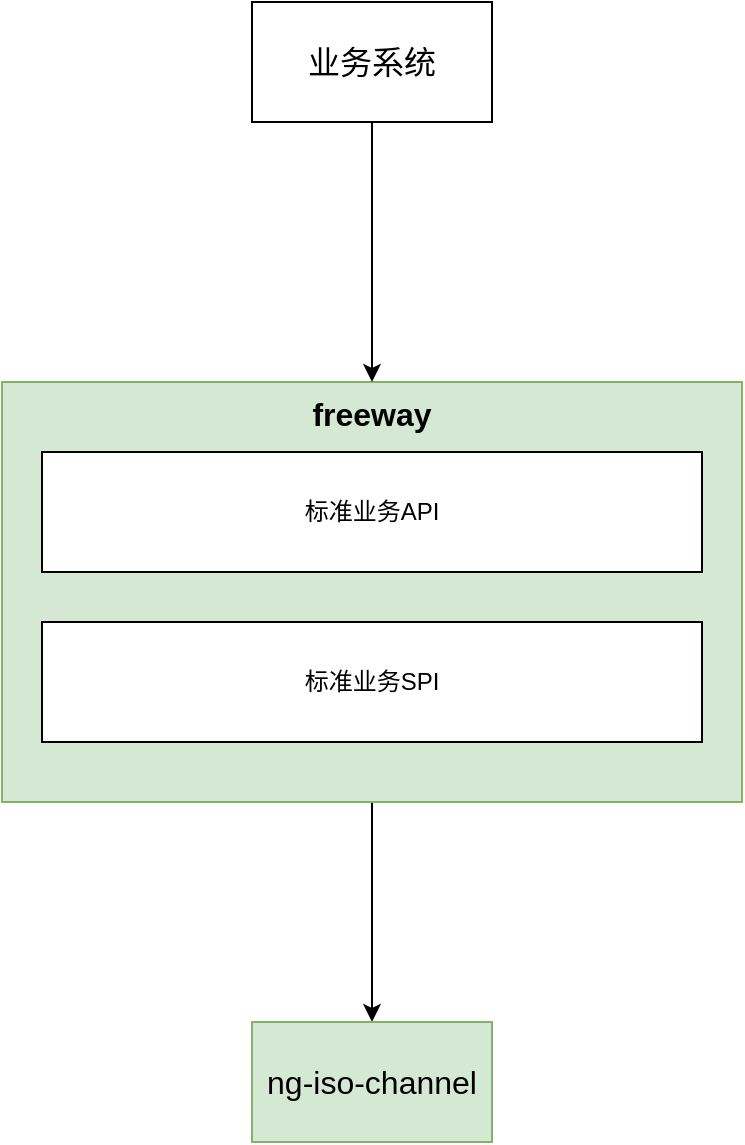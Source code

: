 <mxfile version="20.8.13" type="github">
  <diagram name="第 1 页" id="PvB-2guNxw29173V1UUJ">
    <mxGraphModel dx="1306" dy="836" grid="1" gridSize="10" guides="1" tooltips="1" connect="1" arrows="1" fold="1" page="1" pageScale="1" pageWidth="827" pageHeight="1169" math="0" shadow="0">
      <root>
        <mxCell id="0" />
        <mxCell id="1" parent="0" />
        <mxCell id="GNSvKw2Foi2-lAr6zdtV-5" style="edgeStyle=orthogonalEdgeStyle;rounded=0;orthogonalLoop=1;jettySize=auto;html=1;entryX=0.5;entryY=0;entryDx=0;entryDy=0;fontSize=16;" edge="1" parent="1" source="GNSvKw2Foi2-lAr6zdtV-1" target="GNSvKw2Foi2-lAr6zdtV-4">
          <mxGeometry relative="1" as="geometry" />
        </mxCell>
        <mxCell id="GNSvKw2Foi2-lAr6zdtV-1" value="freeway" style="rounded=0;whiteSpace=wrap;html=1;verticalAlign=top;fontStyle=1;fontSize=16;fillColor=#d5e8d4;strokeColor=#82b366;" vertex="1" parent="1">
          <mxGeometry x="240" y="330" width="370" height="210" as="geometry" />
        </mxCell>
        <mxCell id="GNSvKw2Foi2-lAr6zdtV-2" value="标准业务API" style="rounded=0;whiteSpace=wrap;html=1;" vertex="1" parent="1">
          <mxGeometry x="260" y="365" width="330" height="60" as="geometry" />
        </mxCell>
        <mxCell id="GNSvKw2Foi2-lAr6zdtV-3" value="标准业务SPI" style="rounded=0;whiteSpace=wrap;html=1;" vertex="1" parent="1">
          <mxGeometry x="260" y="450" width="330" height="60" as="geometry" />
        </mxCell>
        <mxCell id="GNSvKw2Foi2-lAr6zdtV-4" value="ng-iso-channel" style="rounded=0;whiteSpace=wrap;html=1;fontSize=16;fillColor=#d5e8d4;strokeColor=#82b366;" vertex="1" parent="1">
          <mxGeometry x="365" y="650" width="120" height="60" as="geometry" />
        </mxCell>
        <mxCell id="GNSvKw2Foi2-lAr6zdtV-7" style="edgeStyle=orthogonalEdgeStyle;rounded=0;orthogonalLoop=1;jettySize=auto;html=1;entryX=0.5;entryY=0;entryDx=0;entryDy=0;fontSize=16;" edge="1" parent="1" source="GNSvKw2Foi2-lAr6zdtV-6" target="GNSvKw2Foi2-lAr6zdtV-1">
          <mxGeometry relative="1" as="geometry" />
        </mxCell>
        <mxCell id="GNSvKw2Foi2-lAr6zdtV-6" value="业务系统" style="rounded=0;whiteSpace=wrap;html=1;fontSize=16;" vertex="1" parent="1">
          <mxGeometry x="365" y="140" width="120" height="60" as="geometry" />
        </mxCell>
      </root>
    </mxGraphModel>
  </diagram>
</mxfile>
